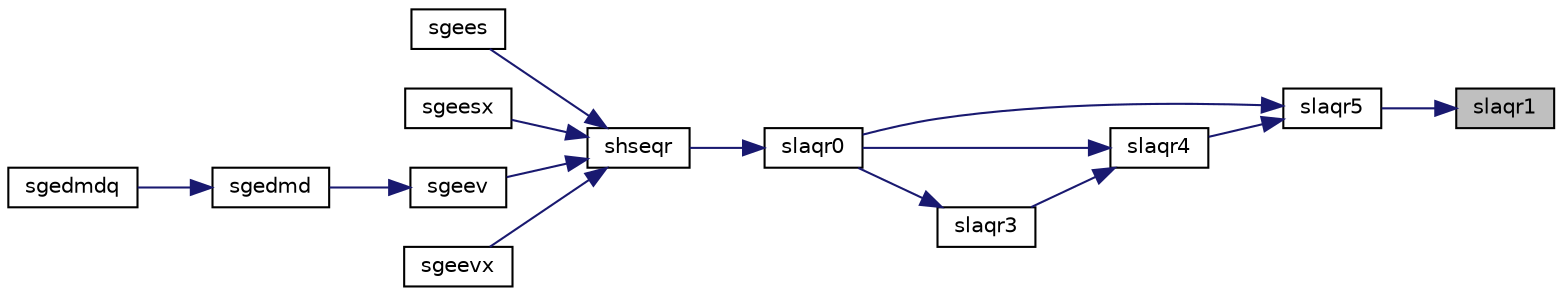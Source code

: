 digraph "slaqr1"
{
 // LATEX_PDF_SIZE
  edge [fontname="Helvetica",fontsize="10",labelfontname="Helvetica",labelfontsize="10"];
  node [fontname="Helvetica",fontsize="10",shape=record];
  rankdir="RL";
  Node1 [label="slaqr1",height=0.2,width=0.4,color="black", fillcolor="grey75", style="filled", fontcolor="black",tooltip="SLAQR1 sets a scalar multiple of the first column of the product of 2-by-2 or 3-by-3 matrix H and spe..."];
  Node1 -> Node2 [dir="back",color="midnightblue",fontsize="10",style="solid",fontname="Helvetica"];
  Node2 [label="slaqr5",height=0.2,width=0.4,color="black", fillcolor="white", style="filled",URL="$slaqr5_8f.html#ac3c53fadbc62a707a17ce0d991fae4b0",tooltip="SLAQR5 performs a single small-bulge multi-shift QR sweep."];
  Node2 -> Node3 [dir="back",color="midnightblue",fontsize="10",style="solid",fontname="Helvetica"];
  Node3 [label="slaqr0",height=0.2,width=0.4,color="black", fillcolor="white", style="filled",URL="$slaqr0_8f.html#a4696e73cbdcf20d6e37d73c691f63c39",tooltip="SLAQR0 computes the eigenvalues of a Hessenberg matrix, and optionally the matrices from the Schur de..."];
  Node3 -> Node4 [dir="back",color="midnightblue",fontsize="10",style="solid",fontname="Helvetica"];
  Node4 [label="shseqr",height=0.2,width=0.4,color="black", fillcolor="white", style="filled",URL="$shseqr_8f.html#aeed60b8cf3b2f9462455d1983553ca2b",tooltip="SHSEQR"];
  Node4 -> Node5 [dir="back",color="midnightblue",fontsize="10",style="solid",fontname="Helvetica"];
  Node5 [label="sgees",height=0.2,width=0.4,color="black", fillcolor="white", style="filled",URL="$sgees_8f.html#a0cd2fba843c9d04967c79a58f8d6e321",tooltip="SGEES computes the eigenvalues, the Schur form, and, optionally, the matrix of Schur vectors for GE m..."];
  Node4 -> Node6 [dir="back",color="midnightblue",fontsize="10",style="solid",fontname="Helvetica"];
  Node6 [label="sgeesx",height=0.2,width=0.4,color="black", fillcolor="white", style="filled",URL="$sgeesx_8f.html#ac8e46bbcd7e259cdacfccbcfb575a392",tooltip="SGEESX computes the eigenvalues, the Schur form, and, optionally, the matrix of Schur vectors for GE ..."];
  Node4 -> Node7 [dir="back",color="midnightblue",fontsize="10",style="solid",fontname="Helvetica"];
  Node7 [label="sgeev",height=0.2,width=0.4,color="black", fillcolor="white", style="filled",URL="$sgeev_8f.html#a104525b749278774f7b7f57195aa6798",tooltip="SGEEV computes the eigenvalues and, optionally, the left and/or right eigenvectors for GE matrices"];
  Node7 -> Node8 [dir="back",color="midnightblue",fontsize="10",style="solid",fontname="Helvetica"];
  Node8 [label="sgedmd",height=0.2,width=0.4,color="black", fillcolor="white", style="filled",URL="$sgedmd_8f90.html#a2620fdd695c7f51cddc90e332eb57971",tooltip="SGEDMD computes the Dynamic Mode Decomposition (DMD) for a pair of data snapshot matrices."];
  Node8 -> Node9 [dir="back",color="midnightblue",fontsize="10",style="solid",fontname="Helvetica"];
  Node9 [label="sgedmdq",height=0.2,width=0.4,color="black", fillcolor="white", style="filled",URL="$sgedmdq_8f90.html#a1d1fe0497679b62b0084bfbdf54063f2",tooltip="SGEDMDQ computes the Dynamic Mode Decomposition (DMD) for a pair of data snapshot matrices."];
  Node4 -> Node10 [dir="back",color="midnightblue",fontsize="10",style="solid",fontname="Helvetica"];
  Node10 [label="sgeevx",height=0.2,width=0.4,color="black", fillcolor="white", style="filled",URL="$sgeevx_8f.html#adf06d28b4793cbab21e898fcb713d5a5",tooltip="SGEEVX computes the eigenvalues and, optionally, the left and/or right eigenvectors for GE matrices"];
  Node2 -> Node11 [dir="back",color="midnightblue",fontsize="10",style="solid",fontname="Helvetica"];
  Node11 [label="slaqr4",height=0.2,width=0.4,color="black", fillcolor="white", style="filled",URL="$slaqr4_8f.html#a6373540d7de0dbdea9c85b78913c178c",tooltip="SLAQR4 computes the eigenvalues of a Hessenberg matrix, and optionally the matrices from the Schur de..."];
  Node11 -> Node3 [dir="back",color="midnightblue",fontsize="10",style="solid",fontname="Helvetica"];
  Node11 -> Node12 [dir="back",color="midnightblue",fontsize="10",style="solid",fontname="Helvetica"];
  Node12 [label="slaqr3",height=0.2,width=0.4,color="black", fillcolor="white", style="filled",URL="$slaqr3_8f.html#aa307109641dfead545ecac4e924320cb",tooltip="SLAQR3 performs the orthogonal similarity transformation of a Hessenberg matrix to detect and deflate..."];
  Node12 -> Node3 [dir="back",color="midnightblue",fontsize="10",style="solid",fontname="Helvetica"];
}

